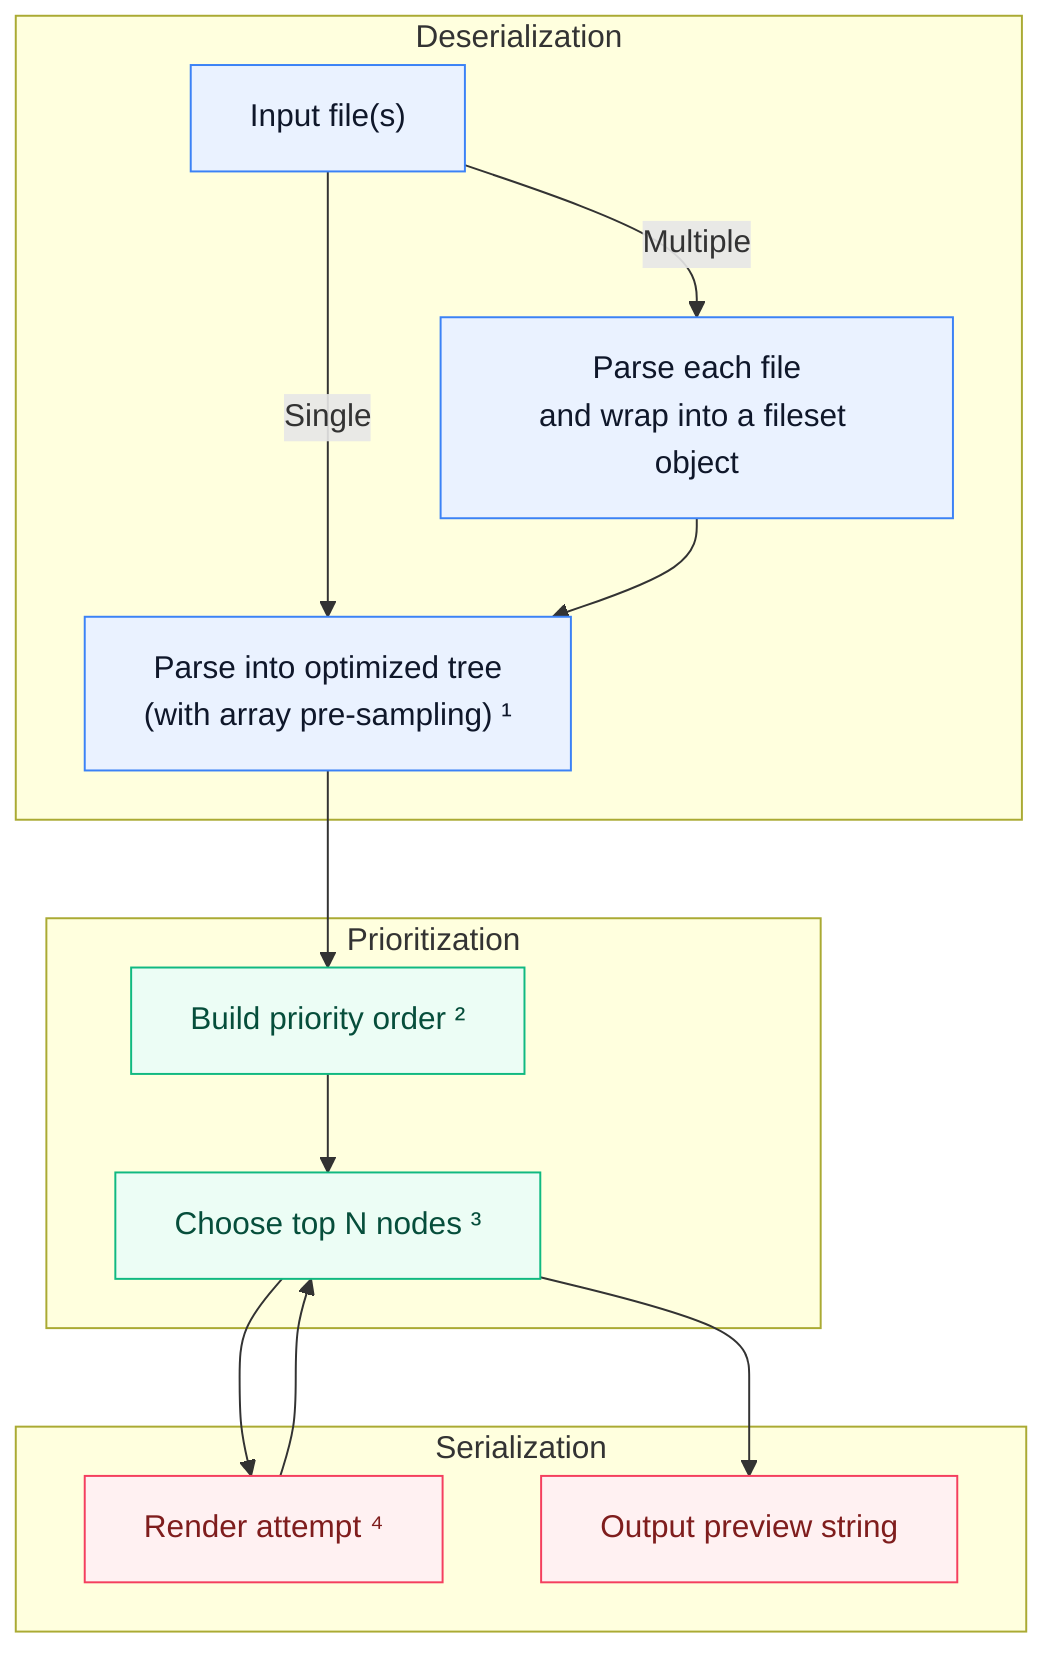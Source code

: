 flowchart TD
    subgraph Deserialization
        direction TB
        A["Input file(s)"]
        A -- Single --> C["Parse into optimized tree<br/>(with array pre‑sampling) ¹"]
        A -- Multiple --> D["Parse each file<br/>and wrap into a fileset object"]
        D --> C
    end
    subgraph Prioritization
        direction TB
        E["Build priority order ²"]
        F["Choose top N nodes ³"]
    end
    subgraph Serialization
        direction TB
        G["Render attempt ⁴"]
        H["Output preview string"]
    end
    C --> E
    E --> F
    F --> G
    G --> F
    F --> H
    %% Color classes for categories
    classDef des fill:#eaf2ff,stroke:#3b82f6,stroke-width:1px,color:#0f172a;
    classDef prio fill:#ecfdf5,stroke:#10b981,stroke-width:1px,color:#064e3b;
    classDef ser fill:#fff1f2,stroke:#f43f5e,stroke-width:1px,color:#7f1d1d;
    class A,C,D des;
    class E,F prio;
    class G,H ser;